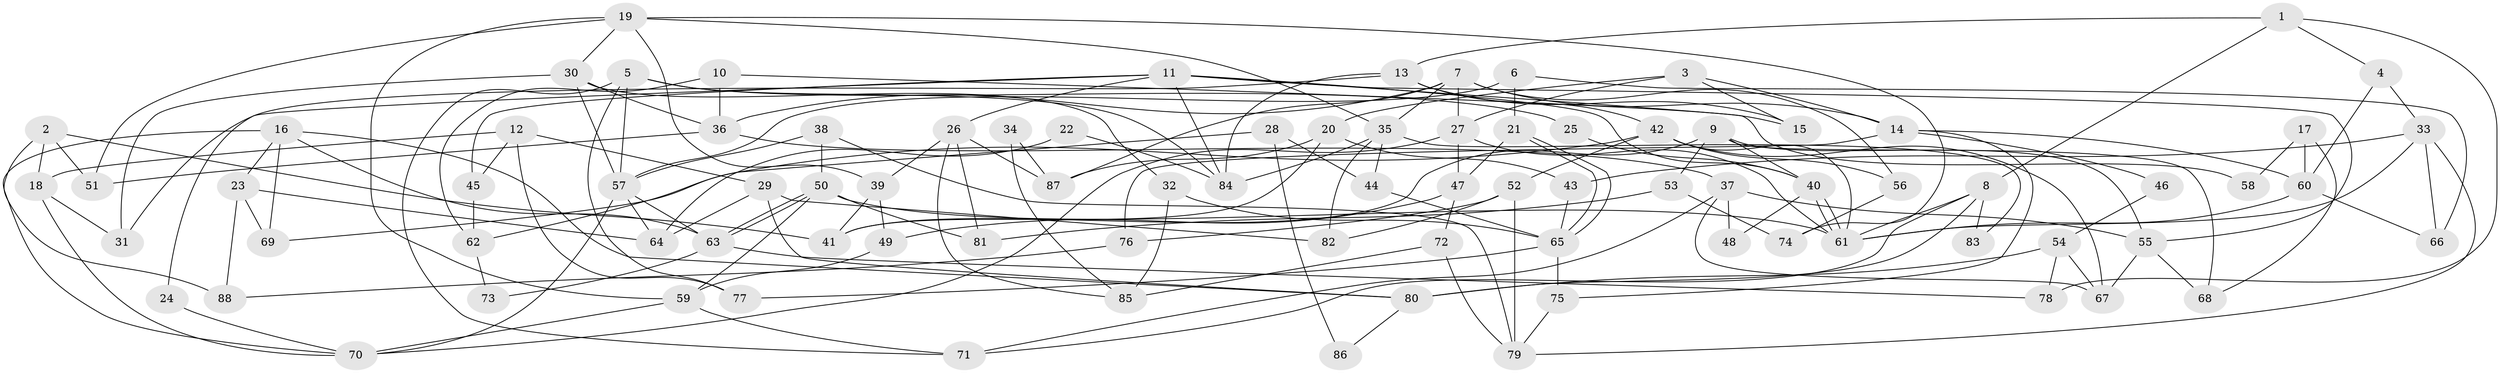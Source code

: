 // coarse degree distribution, {9: 0.06818181818181818, 8: 0.09090909090909091, 5: 0.20454545454545456, 12: 0.022727272727272728, 3: 0.1590909090909091, 7: 0.045454545454545456, 4: 0.1590909090909091, 6: 0.045454545454545456, 11: 0.022727272727272728, 2: 0.1590909090909091, 10: 0.022727272727272728}
// Generated by graph-tools (version 1.1) at 2025/51/03/04/25 22:51:06]
// undirected, 88 vertices, 176 edges
graph export_dot {
  node [color=gray90,style=filled];
  1;
  2;
  3;
  4;
  5;
  6;
  7;
  8;
  9;
  10;
  11;
  12;
  13;
  14;
  15;
  16;
  17;
  18;
  19;
  20;
  21;
  22;
  23;
  24;
  25;
  26;
  27;
  28;
  29;
  30;
  31;
  32;
  33;
  34;
  35;
  36;
  37;
  38;
  39;
  40;
  41;
  42;
  43;
  44;
  45;
  46;
  47;
  48;
  49;
  50;
  51;
  52;
  53;
  54;
  55;
  56;
  57;
  58;
  59;
  60;
  61;
  62;
  63;
  64;
  65;
  66;
  67;
  68;
  69;
  70;
  71;
  72;
  73;
  74;
  75;
  76;
  77;
  78;
  79;
  80;
  81;
  82;
  83;
  84;
  85;
  86;
  87;
  88;
  1 -- 4;
  1 -- 8;
  1 -- 13;
  1 -- 78;
  2 -- 18;
  2 -- 88;
  2 -- 41;
  2 -- 51;
  3 -- 27;
  3 -- 14;
  3 -- 15;
  3 -- 20;
  4 -- 33;
  4 -- 60;
  5 -- 57;
  5 -- 71;
  5 -- 25;
  5 -- 77;
  5 -- 84;
  6 -- 21;
  6 -- 57;
  6 -- 66;
  7 -- 14;
  7 -- 27;
  7 -- 35;
  7 -- 36;
  7 -- 56;
  7 -- 87;
  8 -- 61;
  8 -- 71;
  8 -- 80;
  8 -- 83;
  9 -- 53;
  9 -- 55;
  9 -- 40;
  9 -- 41;
  9 -- 68;
  10 -- 15;
  10 -- 36;
  10 -- 62;
  11 -- 40;
  11 -- 26;
  11 -- 24;
  11 -- 45;
  11 -- 55;
  11 -- 58;
  11 -- 84;
  12 -- 77;
  12 -- 29;
  12 -- 18;
  12 -- 45;
  13 -- 84;
  13 -- 15;
  13 -- 31;
  13 -- 42;
  14 -- 60;
  14 -- 75;
  14 -- 46;
  14 -- 76;
  16 -- 70;
  16 -- 63;
  16 -- 23;
  16 -- 69;
  16 -- 80;
  17 -- 60;
  17 -- 68;
  17 -- 58;
  18 -- 70;
  18 -- 31;
  19 -- 30;
  19 -- 35;
  19 -- 39;
  19 -- 51;
  19 -- 59;
  19 -- 74;
  20 -- 41;
  20 -- 43;
  20 -- 87;
  21 -- 47;
  21 -- 65;
  21 -- 65;
  22 -- 84;
  22 -- 64;
  23 -- 69;
  23 -- 64;
  23 -- 88;
  24 -- 70;
  25 -- 40;
  26 -- 87;
  26 -- 39;
  26 -- 81;
  26 -- 85;
  27 -- 47;
  27 -- 61;
  27 -- 70;
  28 -- 44;
  28 -- 62;
  28 -- 86;
  29 -- 80;
  29 -- 64;
  29 -- 82;
  30 -- 31;
  30 -- 36;
  30 -- 32;
  30 -- 57;
  32 -- 65;
  32 -- 85;
  33 -- 79;
  33 -- 61;
  33 -- 43;
  33 -- 66;
  34 -- 85;
  34 -- 87;
  35 -- 84;
  35 -- 44;
  35 -- 82;
  35 -- 83;
  36 -- 51;
  36 -- 37;
  37 -- 55;
  37 -- 48;
  37 -- 67;
  37 -- 71;
  38 -- 57;
  38 -- 50;
  38 -- 79;
  39 -- 41;
  39 -- 49;
  40 -- 61;
  40 -- 61;
  40 -- 48;
  42 -- 67;
  42 -- 52;
  42 -- 56;
  42 -- 61;
  42 -- 69;
  43 -- 65;
  44 -- 65;
  45 -- 62;
  46 -- 54;
  47 -- 72;
  47 -- 49;
  49 -- 59;
  50 -- 63;
  50 -- 63;
  50 -- 61;
  50 -- 59;
  50 -- 81;
  52 -- 82;
  52 -- 76;
  52 -- 79;
  53 -- 81;
  53 -- 74;
  54 -- 78;
  54 -- 80;
  54 -- 67;
  55 -- 67;
  55 -- 68;
  56 -- 74;
  57 -- 70;
  57 -- 63;
  57 -- 64;
  59 -- 70;
  59 -- 71;
  60 -- 66;
  60 -- 61;
  62 -- 73;
  63 -- 73;
  63 -- 78;
  65 -- 75;
  65 -- 77;
  72 -- 85;
  72 -- 79;
  75 -- 79;
  76 -- 88;
  80 -- 86;
}
